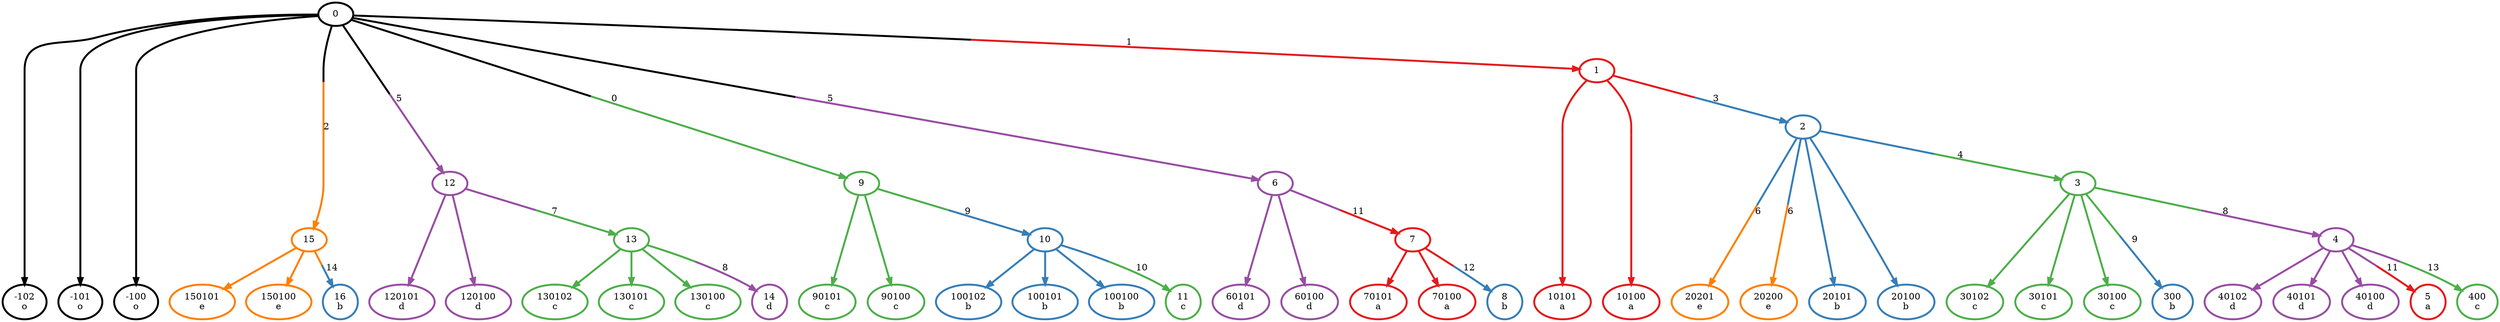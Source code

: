 digraph T {
	{
		rank=same
		0 [penwidth=3,colorscheme=set19,color=3,label="130102\nc"]
		1 [penwidth=3,colorscheme=set19,color=3,label="130101\nc"]
		2 [penwidth=3,colorscheme=set19,color=3,label="130100\nc"]
		3 [penwidth=3,colorscheme=set19,color=4,label="14\nd"]
		4 [penwidth=3,colorscheme=set19,color=2,label="100102\nb"]
		5 [penwidth=3,colorscheme=set19,color=2,label="100101\nb"]
		6 [penwidth=3,colorscheme=set19,color=2,label="100100\nb"]
		7 [penwidth=3,colorscheme=set19,color=3,label="11\nc"]
		8 [penwidth=3,colorscheme=set19,color=1,label="70101\na"]
		9 [penwidth=3,colorscheme=set19,color=1,label="70100\na"]
		10 [penwidth=3,colorscheme=set19,color=2,label="8\nb"]
		11 [penwidth=3,colorscheme=set19,color=4,label="40102\nd"]
		12 [penwidth=3,colorscheme=set19,color=4,label="40101\nd"]
		13 [penwidth=3,colorscheme=set19,color=4,label="40100\nd"]
		14 [penwidth=3,colorscheme=set19,color=1,label="5\na"]
		15 [penwidth=3,colorscheme=set19,color=3,label="400\nc"]
		16 [penwidth=3,colorscheme=set19,color=3,label="30102\nc"]
		17 [penwidth=3,colorscheme=set19,color=3,label="30101\nc"]
		18 [penwidth=3,colorscheme=set19,color=3,label="30100\nc"]
		19 [penwidth=3,colorscheme=set19,color=2,label="300\nb"]
		20 [penwidth=3,colorscheme=set19,color=5,label="20201\ne"]
		21 [penwidth=3,colorscheme=set19,color=5,label="20200\ne"]
		22 [penwidth=3,colorscheme=set19,color=2,label="20101\nb"]
		23 [penwidth=3,colorscheme=set19,color=2,label="20100\nb"]
		24 [penwidth=3,colorscheme=set19,color=5,label="150101\ne"]
		25 [penwidth=3,colorscheme=set19,color=5,label="150100\ne"]
		26 [penwidth=3,colorscheme=set19,color=2,label="16\nb"]
		27 [penwidth=3,colorscheme=set19,color=4,label="120101\nd"]
		28 [penwidth=3,colorscheme=set19,color=4,label="120100\nd"]
		29 [penwidth=3,colorscheme=set19,color=3,label="90101\nc"]
		30 [penwidth=3,colorscheme=set19,color=3,label="90100\nc"]
		31 [penwidth=3,colorscheme=set19,color=4,label="60101\nd"]
		32 [penwidth=3,colorscheme=set19,color=4,label="60100\nd"]
		33 [penwidth=3,colorscheme=set19,color=1,label="10101\na"]
		34 [penwidth=3,colorscheme=set19,color=1,label="10100\na"]
		35 [penwidth=3,colorscheme=set19,color=11,label="-102\no"]
		36 [penwidth=3,colorscheme=set19,color=11,label="-101\no"]
		37 [penwidth=3,colorscheme=set19,color=11,label="-100\no"]
	}
	38 [penwidth=3,colorscheme=set19,color=3,label="13"]
	39 [penwidth=3,colorscheme=set19,color=2,label="10"]
	40 [penwidth=3,colorscheme=set19,color=1,label="7"]
	41 [penwidth=3,colorscheme=set19,color=4,label="4"]
	42 [penwidth=3,colorscheme=set19,color=3,label="3"]
	43 [penwidth=3,colorscheme=set19,color=2,label="2"]
	44 [penwidth=3,colorscheme=set19,color=5,label="15"]
	45 [penwidth=3,colorscheme=set19,color=4,label="12"]
	46 [penwidth=3,colorscheme=set19,color=3,label="9"]
	47 [penwidth=3,colorscheme=set19,color=4,label="6"]
	48 [penwidth=3,colorscheme=set19,color=1,label="1"]
	49 [penwidth=3,colorscheme=set19,color=11,label="0"]
	38 -> 0 [penwidth=3,colorscheme=set19,color="3;0.5:3"]
	38 -> 1 [penwidth=3,colorscheme=set19,color="3;0.5:3"]
	38 -> 2 [penwidth=3,colorscheme=set19,color="3;0.5:3"]
	38 -> 3 [penwidth=3,colorscheme=set19,color="3;0.5:4",label="8"]
	39 -> 4 [penwidth=3,colorscheme=set19,color="2;0.5:2"]
	39 -> 5 [penwidth=3,colorscheme=set19,color="2;0.5:2"]
	39 -> 6 [penwidth=3,colorscheme=set19,color="2;0.5:2"]
	39 -> 7 [penwidth=3,colorscheme=set19,color="2;0.5:3",label="10"]
	40 -> 8 [penwidth=3,colorscheme=set19,color="1;0.5:1"]
	40 -> 9 [penwidth=3,colorscheme=set19,color="1;0.5:1"]
	40 -> 10 [penwidth=3,colorscheme=set19,color="1;0.5:2",label="12"]
	41 -> 11 [penwidth=3,colorscheme=set19,color="4;0.5:4"]
	41 -> 12 [penwidth=3,colorscheme=set19,color="4;0.5:4"]
	41 -> 13 [penwidth=3,colorscheme=set19,color="4;0.5:4"]
	41 -> 14 [penwidth=3,colorscheme=set19,color="4;0.5:1",label="11"]
	41 -> 15 [penwidth=3,colorscheme=set19,color="4;0.5:3",label="13"]
	42 -> 16 [penwidth=3,colorscheme=set19,color="3;0.5:3"]
	42 -> 17 [penwidth=3,colorscheme=set19,color="3;0.5:3"]
	42 -> 18 [penwidth=3,colorscheme=set19,color="3;0.5:3"]
	42 -> 41 [penwidth=3,colorscheme=set19,color="3;0.5:4",label="8"]
	42 -> 19 [penwidth=3,colorscheme=set19,color="3;0.5:2",label="9"]
	43 -> 20 [penwidth=3,colorscheme=set19,color="2;0.5:5",label="6"]
	43 -> 21 [penwidth=3,colorscheme=set19,color="2;0.5:5",label="6"]
	43 -> 22 [penwidth=3,colorscheme=set19,color="2;0.5:2"]
	43 -> 23 [penwidth=3,colorscheme=set19,color="2;0.5:2"]
	43 -> 42 [penwidth=3,colorscheme=set19,color="2;0.5:3",label="4"]
	44 -> 24 [penwidth=3,colorscheme=set19,color="5;0.5:5"]
	44 -> 25 [penwidth=3,colorscheme=set19,color="5;0.5:5"]
	44 -> 26 [penwidth=3,colorscheme=set19,color="5;0.5:2",label="14"]
	45 -> 27 [penwidth=3,colorscheme=set19,color="4;0.5:4"]
	45 -> 28 [penwidth=3,colorscheme=set19,color="4;0.5:4"]
	45 -> 38 [penwidth=3,colorscheme=set19,color="4;0.5:3",label="7"]
	46 -> 29 [penwidth=3,colorscheme=set19,color="3;0.5:3"]
	46 -> 30 [penwidth=3,colorscheme=set19,color="3;0.5:3"]
	46 -> 39 [penwidth=3,colorscheme=set19,color="3;0.5:2",label="9"]
	47 -> 31 [penwidth=3,colorscheme=set19,color="4;0.5:4"]
	47 -> 32 [penwidth=3,colorscheme=set19,color="4;0.5:4"]
	47 -> 40 [penwidth=3,colorscheme=set19,color="4;0.5:1",label="11"]
	48 -> 33 [penwidth=3,colorscheme=set19,color="1;0.5:1"]
	48 -> 34 [penwidth=3,colorscheme=set19,color="1;0.5:1"]
	48 -> 43 [penwidth=3,colorscheme=set19,color="1;0.5:2",label="3"]
	49 -> 35 [penwidth=3,colorscheme=set19,color="11;0.5:11"]
	49 -> 36 [penwidth=3,colorscheme=set19,color="11;0.5:11"]
	49 -> 37 [penwidth=3,colorscheme=set19,color="11;0.5:11"]
	49 -> 44 [penwidth=3,colorscheme=set19,color="11;0.5:5",label="2"]
	49 -> 45 [penwidth=3,colorscheme=set19,color="11;0.5:4",label="5"]
	49 -> 46 [penwidth=3,colorscheme=set19,color="11;0.5:3",label="0"]
	49 -> 47 [penwidth=3,colorscheme=set19,color="11;0.5:4",label="5"]
	49 -> 48 [penwidth=3,colorscheme=set19,color="11;0.5:1",label="1"]
}
